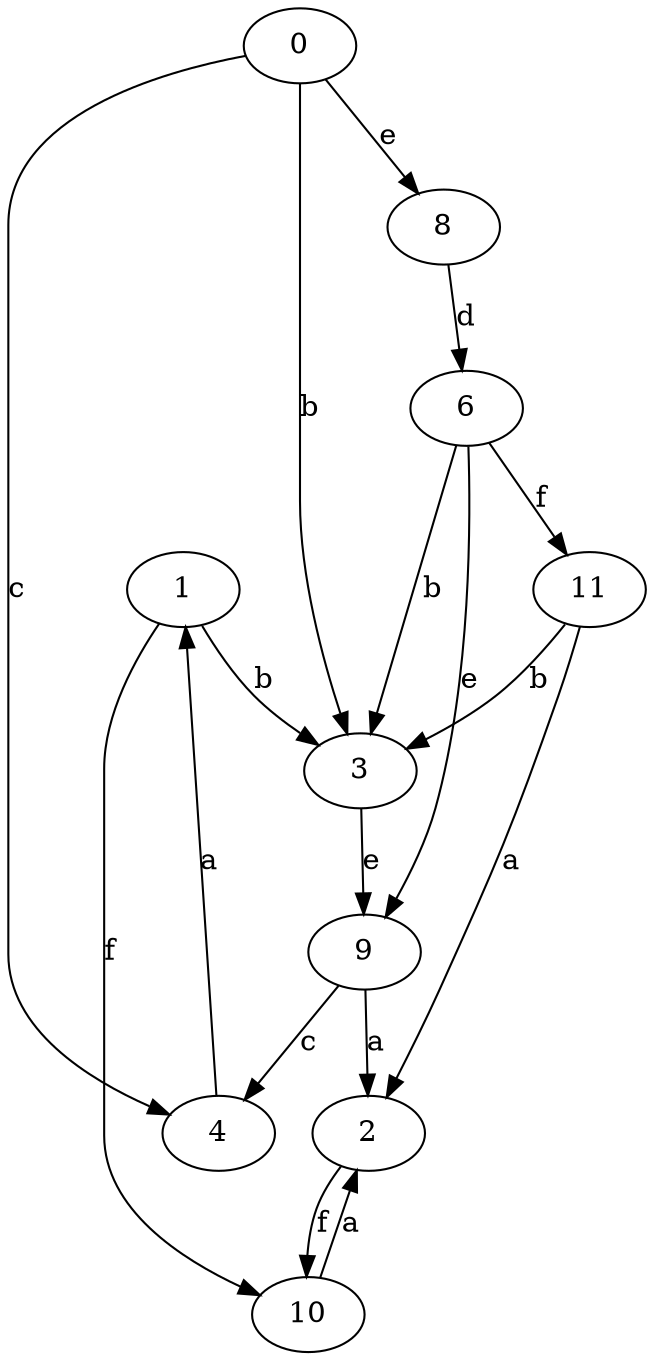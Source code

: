 strict digraph  {
1;
2;
3;
4;
0;
6;
8;
9;
10;
11;
1 -> 3  [label=b];
1 -> 10  [label=f];
2 -> 10  [label=f];
3 -> 9  [label=e];
4 -> 1  [label=a];
0 -> 3  [label=b];
0 -> 4  [label=c];
0 -> 8  [label=e];
6 -> 3  [label=b];
6 -> 9  [label=e];
6 -> 11  [label=f];
8 -> 6  [label=d];
9 -> 2  [label=a];
9 -> 4  [label=c];
10 -> 2  [label=a];
11 -> 2  [label=a];
11 -> 3  [label=b];
}
